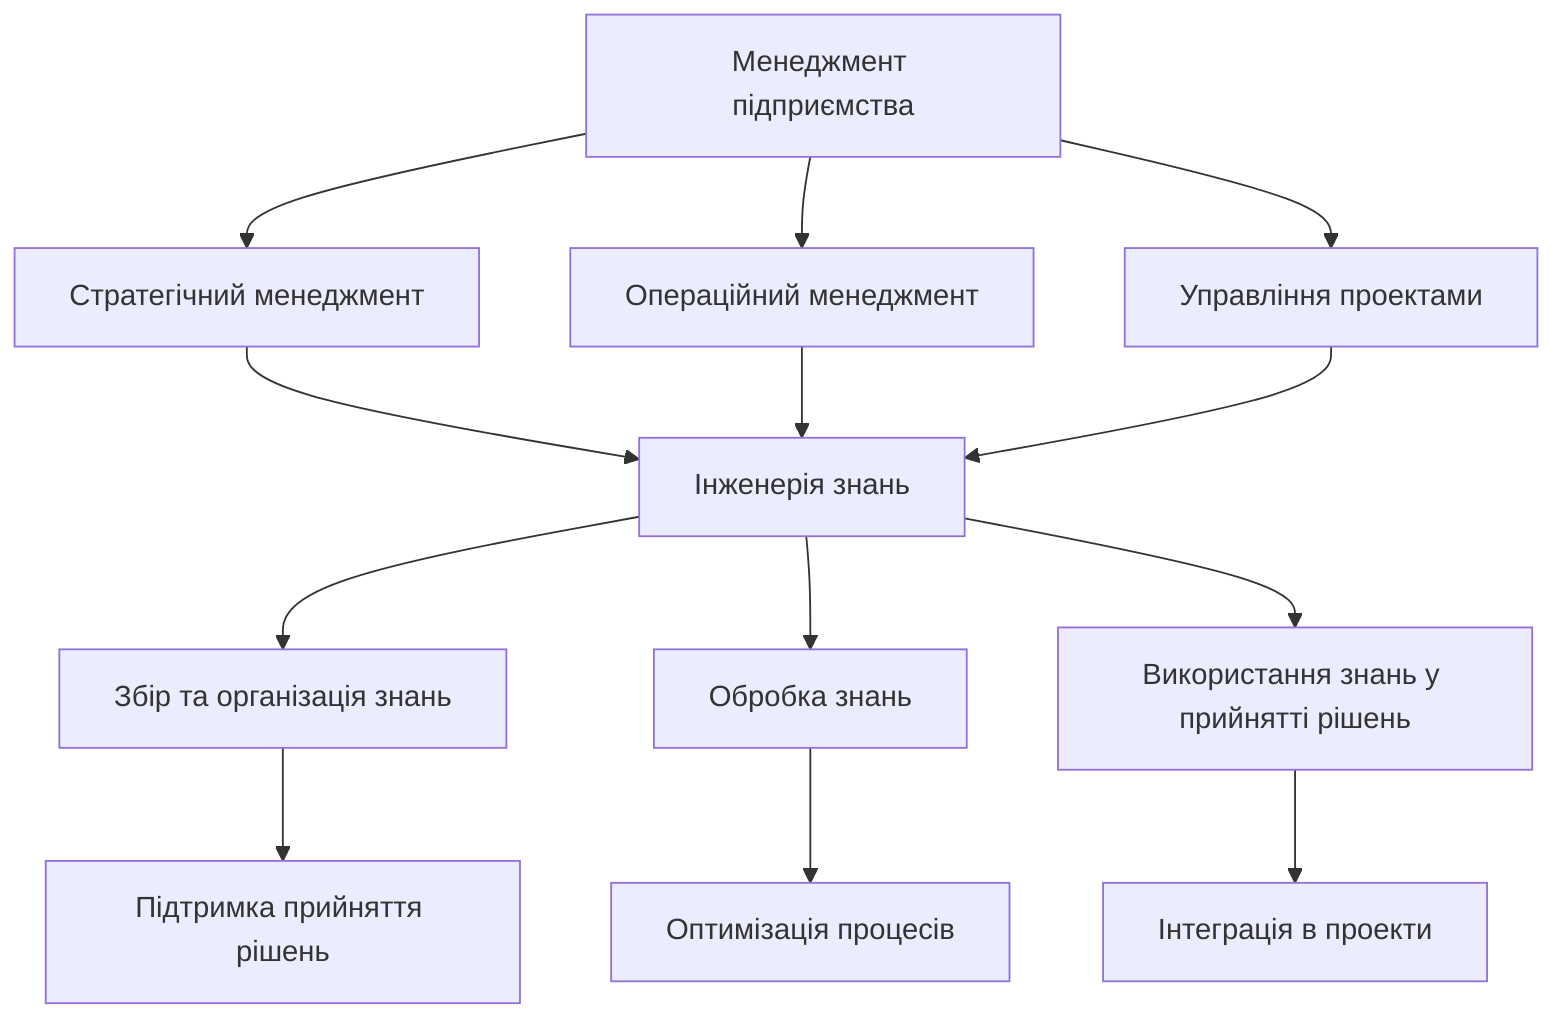 graph TD
    A[Менеджмент підприємства] --> B[Стратегічний менеджмент]
    A --> C[Операційний менеджмент]
    A --> D[Управління проектами]
    
    B --> E[Інженерія знань]
    C --> E
    D --> E

    E --> F[Збір та організація знань]
    E --> G[Обробка знань]
    E --> H[Використання знань у прийнятті рішень]

    F --> I[Підтримка прийняття рішень]
    G --> J[Оптимізація процесів]
    H --> K[Інтеграція в проекти]